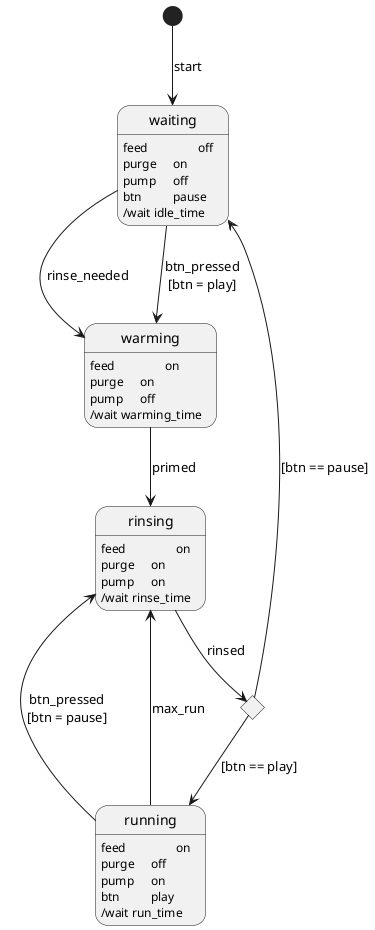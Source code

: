 @startuml water_state
hide empty description

state waiting {
  waiting: feed\t\toff
  waiting: purge\ton
  waiting: pump\toff
  waiting: btn\t\tpause
  waiting: /wait idle_time
}

state warming {
  warming : feed\t\ton
  warming : purge\ton
  warming : pump\toff
  warming : /wait warming_time
}

state rinsing {
    rinsing: feed\t\ton
    rinsing: purge\ton 
    rinsing: pump\ton
    rinsing: /wait rinse_time
}

state running {
  running: feed\t\ton
  running: purge\toff
  running: pump\ton
  running: btn\t\tplay
  running: /wait run_time
}

state stopstart <<choice>>
[*] --> waiting : start
waiting --> warming : rinse_needed
waiting --> warming : btn_pressed\n[btn = play]
warming --> rinsing: primed
rinsing --> stopstart: rinsed
stopstart --> running : [btn == play]
running --> rinsing: btn_pressed\n[btn = pause]
stopstart--> waiting : [btn == pause]
running --> rinsing: max_run

@enduml